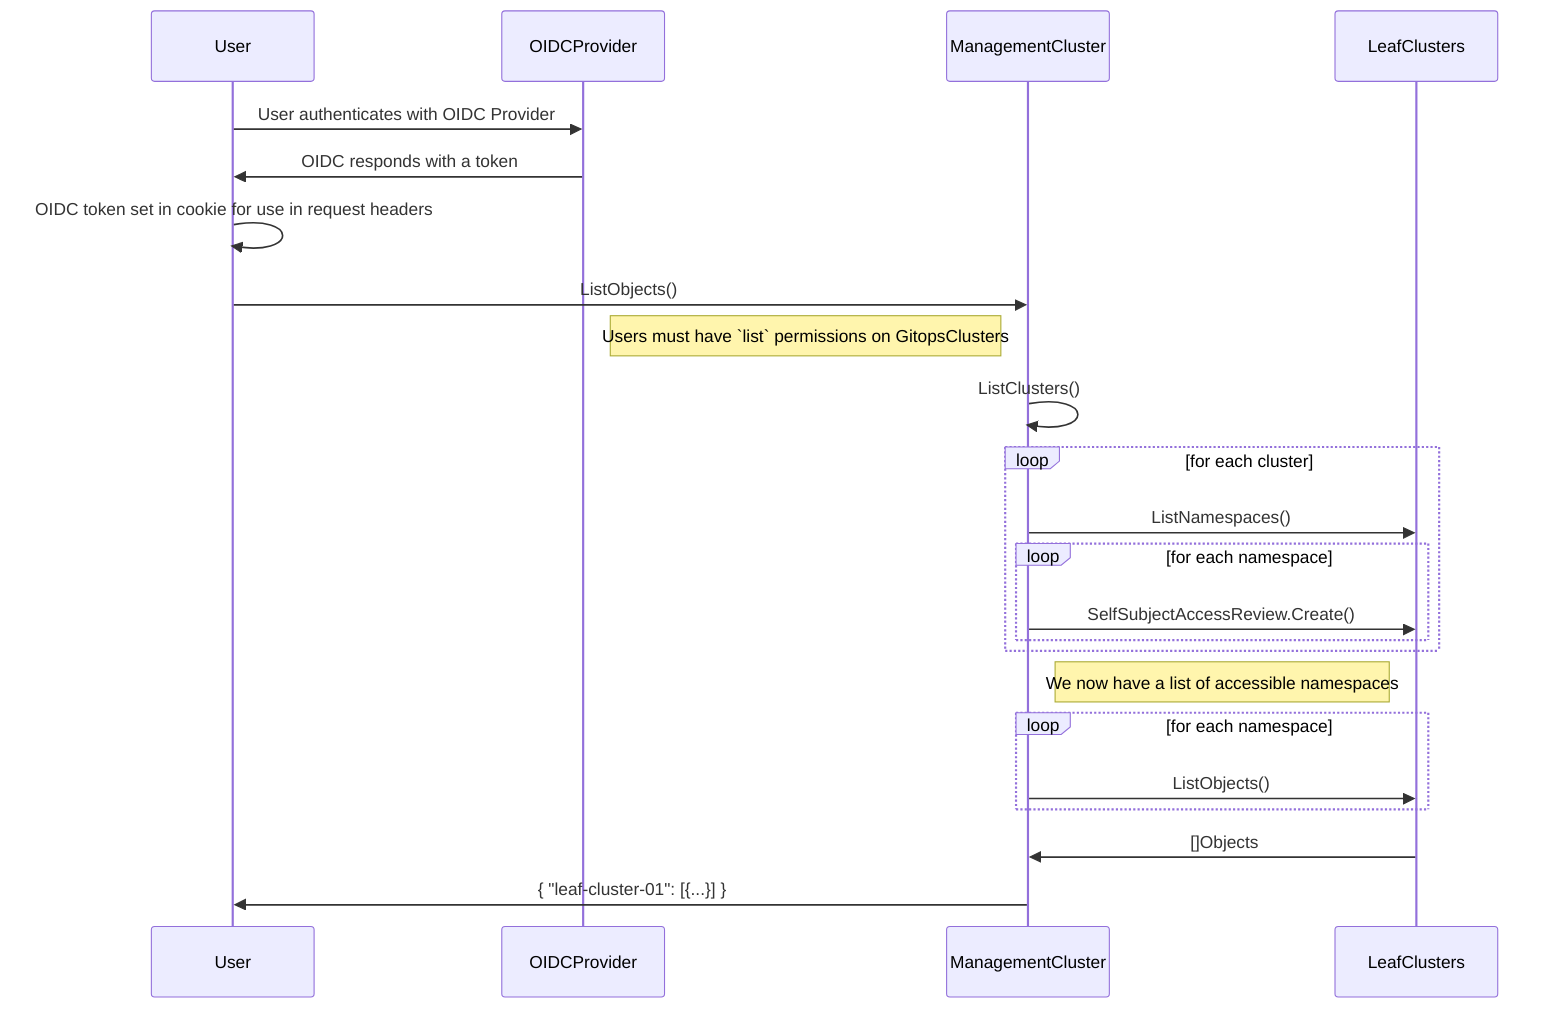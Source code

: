 sequenceDiagram
participant User
participant OIDCProvider
participant ManagementCluster

User->>OIDCProvider:User authenticates with OIDC Provider
OIDCProvider->>User:OIDC responds with a token
User->>User:OIDC token set in cookie for use in request headers
User->>ManagementCluster:ListObjects()
Note left of ManagementCluster:Users must have `list` permissions on GitopsClusters
ManagementCluster->>ManagementCluster:ListClusters()

loop for each cluster
    ManagementCluster->>LeafClusters:ListNamespaces()
    loop for each namespace
        ManagementCluster->>LeafClusters:SelfSubjectAccessReview.Create()
    end
end
Note right of ManagementCluster: We now have a list of accessible namespaces
loop for each namespace
    ManagementCluster->>LeafClusters:ListObjects()
end
LeafClusters->>ManagementCluster:[]Objects
ManagementCluster->>User:{ "leaf-cluster-01": [{...}] }